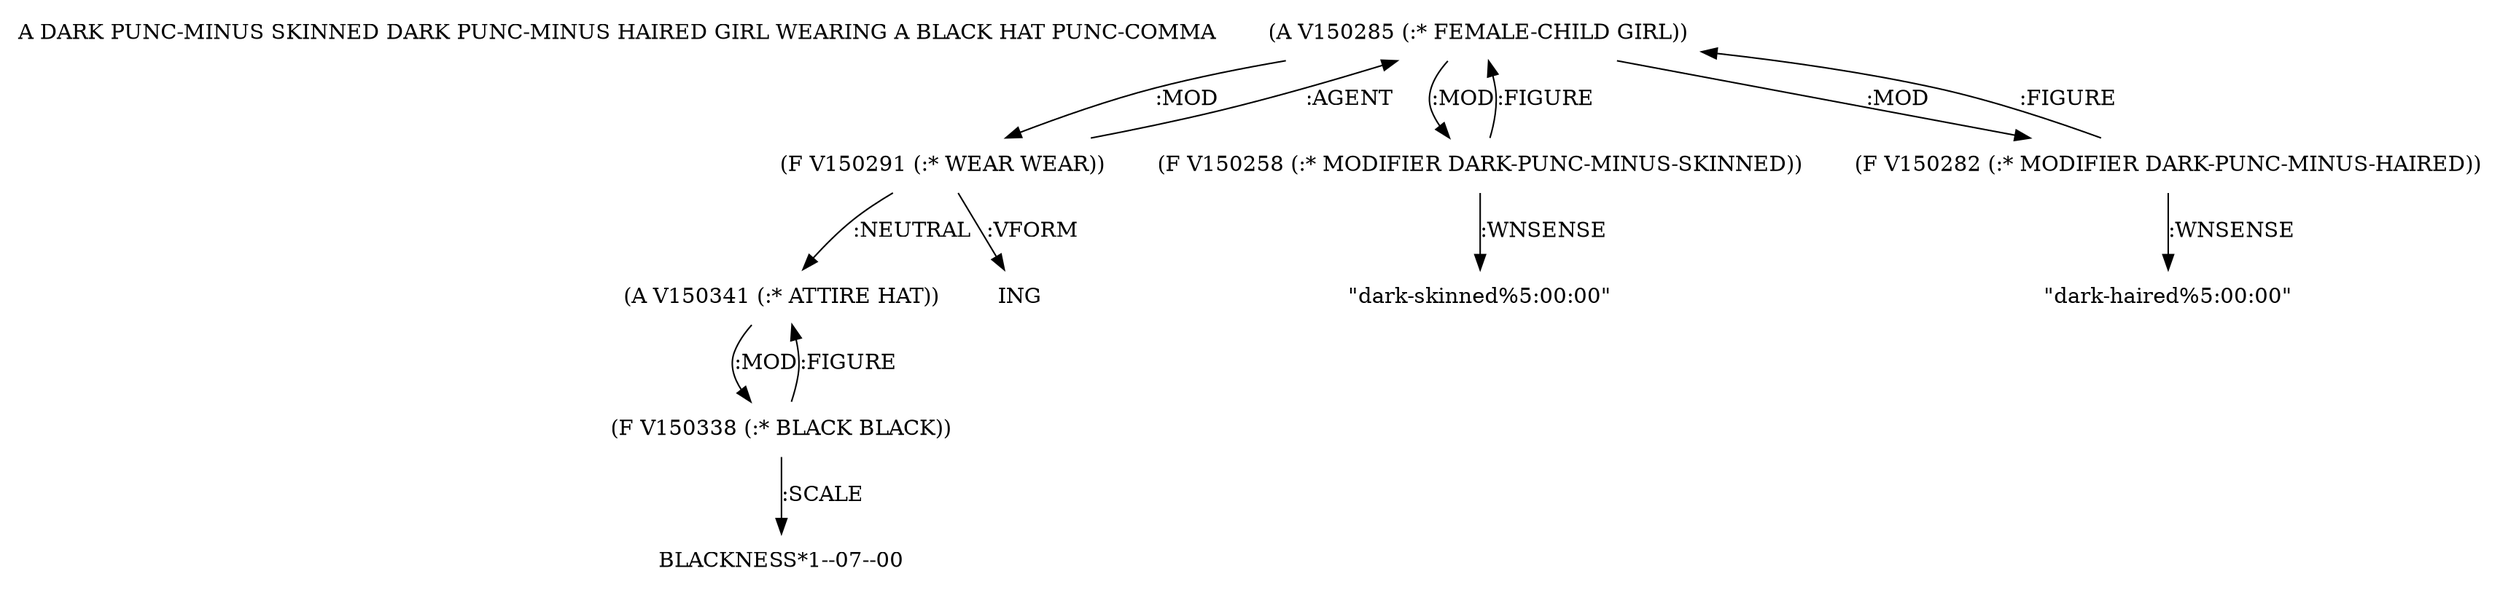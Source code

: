 digraph Terms {
  node [shape=none]
  "A DARK PUNC-MINUS SKINNED DARK PUNC-MINUS HAIRED GIRL WEARING A BLACK HAT PUNC-COMMA"
  "V150285" [label="(A V150285 (:* FEMALE-CHILD GIRL))"]
  "V150285" -> "V150291" [label=":MOD"]
  "V150285" -> "V150258" [label=":MOD"]
  "V150285" -> "V150282" [label=":MOD"]
  "V150258" [label="(F V150258 (:* MODIFIER DARK-PUNC-MINUS-SKINNED))"]
  "V150258" -> "V150285" [label=":FIGURE"]
  "V150258" -> "NT156803" [label=":WNSENSE"]
  "NT156803" [label="\"dark-skinned%5:00:00\""]
  "V150282" [label="(F V150282 (:* MODIFIER DARK-PUNC-MINUS-HAIRED))"]
  "V150282" -> "V150285" [label=":FIGURE"]
  "V150282" -> "NT156804" [label=":WNSENSE"]
  "NT156804" [label="\"dark-haired%5:00:00\""]
  "V150291" [label="(F V150291 (:* WEAR WEAR))"]
  "V150291" -> "V150285" [label=":AGENT"]
  "V150291" -> "V150341" [label=":NEUTRAL"]
  "V150291" -> "NT156805" [label=":VFORM"]
  "NT156805" [label="ING"]
  "V150341" [label="(A V150341 (:* ATTIRE HAT))"]
  "V150341" -> "V150338" [label=":MOD"]
  "V150338" [label="(F V150338 (:* BLACK BLACK))"]
  "V150338" -> "V150341" [label=":FIGURE"]
  "V150338" -> "NT156806" [label=":SCALE"]
  "NT156806" [label="BLACKNESS*1--07--00"]
}
